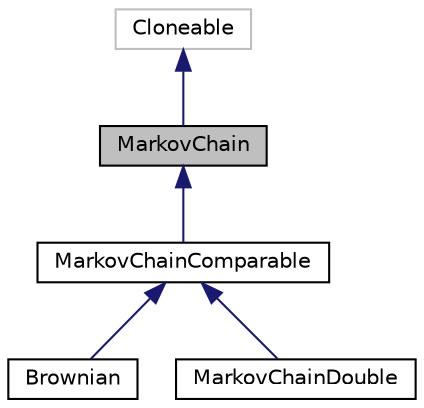 digraph "MarkovChain"
{
 // INTERACTIVE_SVG=YES
  bgcolor="transparent";
  edge [fontname="Helvetica",fontsize="10",labelfontname="Helvetica",labelfontsize="10"];
  node [fontname="Helvetica",fontsize="10",shape=record];
  Node0 [label="MarkovChain",height=0.2,width=0.4,color="black", fillcolor="grey75", style="filled", fontcolor="black"];
  Node1 -> Node0 [dir="back",color="midnightblue",fontsize="10",style="solid",fontname="Helvetica"];
  Node1 [label="Cloneable",height=0.2,width=0.4,color="grey75"];
  Node0 -> Node2 [dir="back",color="midnightblue",fontsize="10",style="solid",fontname="Helvetica"];
  Node2 [label="MarkovChainComparable",height=0.2,width=0.4,color="black",URL="$d0/d49/classumontreal_1_1ssj_1_1markovchainrqmc_1_1MarkovChainComparable.html",tooltip="A subclass of MarkovChain for which there is a total ordering between the states, induced by the impl..."];
  Node2 -> Node3 [dir="back",color="midnightblue",fontsize="10",style="solid",fontname="Helvetica"];
  Node3 [label="Brownian",height=0.2,width=0.4,color="black",URL="$da/d99/classmarkovchainrqmc_1_1Brownian.html"];
  Node2 -> Node4 [dir="back",color="midnightblue",fontsize="10",style="solid",fontname="Helvetica"];
  Node4 [label="MarkovChainDouble",height=0.2,width=0.4,color="black",URL="$d9/d9b/classumontreal_1_1ssj_1_1markovchainrqmc_1_1MarkovChainDouble.html",tooltip="A special kind of Markov chain whose state space is a subset of the real numbers. ..."];
}
